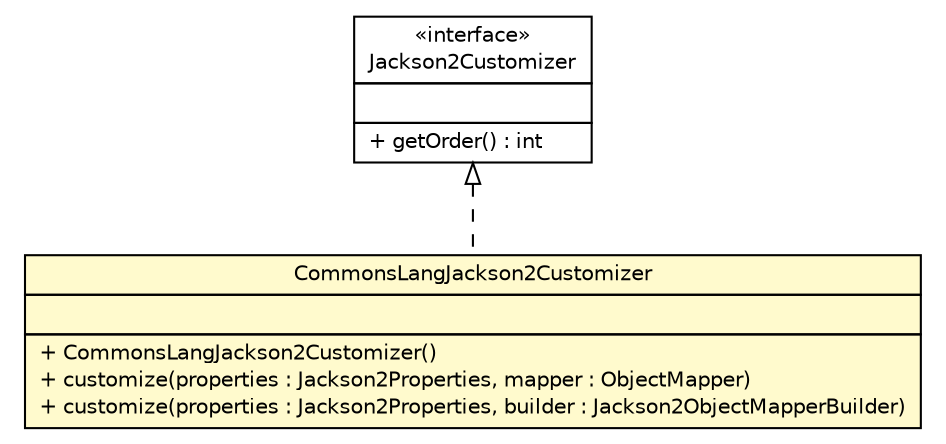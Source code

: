#!/usr/local/bin/dot
#
# Class diagram 
# Generated by UMLGraph version R5_6-24-gf6e263 (http://www.umlgraph.org/)
#

digraph G {
	edge [fontname="Helvetica",fontsize=10,labelfontname="Helvetica",labelfontsize=10];
	node [fontname="Helvetica",fontsize=10,shape=plaintext];
	nodesep=0.25;
	ranksep=0.5;
	// top.infra.jackson2.CommonsLangJackson2Customizer
	c836 [label=<<table title="top.infra.jackson2.CommonsLangJackson2Customizer" border="0" cellborder="1" cellspacing="0" cellpadding="2" port="p" bgcolor="lemonChiffon" href="./CommonsLangJackson2Customizer.html">
		<tr><td><table border="0" cellspacing="0" cellpadding="1">
<tr><td align="center" balign="center"> CommonsLangJackson2Customizer </td></tr>
		</table></td></tr>
		<tr><td><table border="0" cellspacing="0" cellpadding="1">
<tr><td align="left" balign="left">  </td></tr>
		</table></td></tr>
		<tr><td><table border="0" cellspacing="0" cellpadding="1">
<tr><td align="left" balign="left"> + CommonsLangJackson2Customizer() </td></tr>
<tr><td align="left" balign="left"> + customize(properties : Jackson2Properties, mapper : ObjectMapper) </td></tr>
<tr><td align="left" balign="left"> + customize(properties : Jackson2Properties, builder : Jackson2ObjectMapperBuilder) </td></tr>
		</table></td></tr>
		</table>>, URL="./CommonsLangJackson2Customizer.html", fontname="Helvetica", fontcolor="black", fontsize=10.0];
	// top.infra.jackson2.Jackson2Customizer
	c848 [label=<<table title="top.infra.jackson2.Jackson2Customizer" border="0" cellborder="1" cellspacing="0" cellpadding="2" port="p" href="./Jackson2Customizer.html">
		<tr><td><table border="0" cellspacing="0" cellpadding="1">
<tr><td align="center" balign="center"> &#171;interface&#187; </td></tr>
<tr><td align="center" balign="center"> Jackson2Customizer </td></tr>
		</table></td></tr>
		<tr><td><table border="0" cellspacing="0" cellpadding="1">
<tr><td align="left" balign="left">  </td></tr>
		</table></td></tr>
		<tr><td><table border="0" cellspacing="0" cellpadding="1">
<tr><td align="left" balign="left"> + getOrder() : int </td></tr>
		</table></td></tr>
		</table>>, URL="./Jackson2Customizer.html", fontname="Helvetica", fontcolor="black", fontsize=10.0];
	//top.infra.jackson2.CommonsLangJackson2Customizer implements top.infra.jackson2.Jackson2Customizer
	c848:p -> c836:p [dir=back,arrowtail=empty,style=dashed];
}

